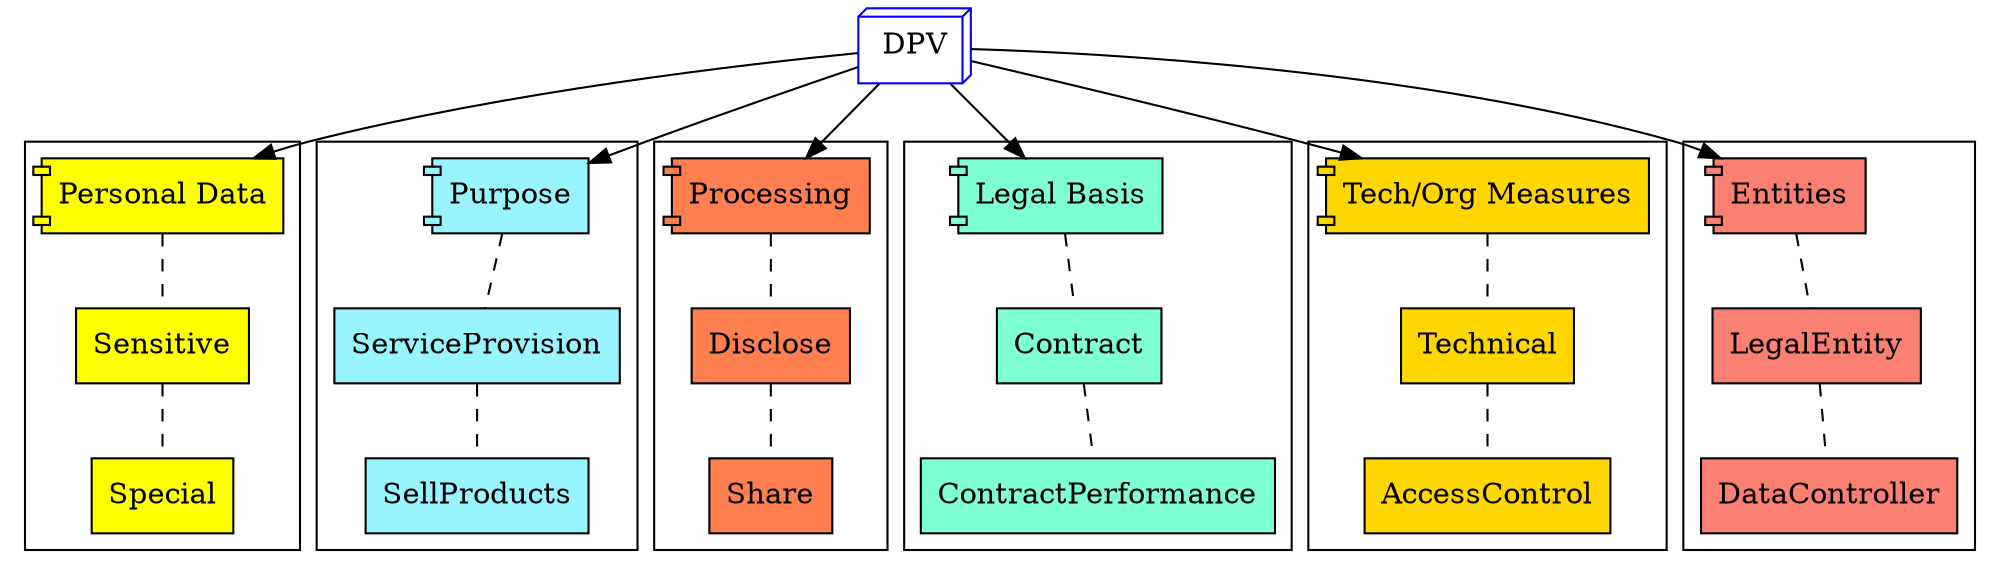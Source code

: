 digraph G {
  
  bgcolor=transparent;
  node [style=filled,shape=component];

  DPV -> PD;
  DPV -> P;
  DPV -> Processing;
  DPV -> LB;
  DPV -> TO;
  DPV -> Entities ;
  
  subgraph cluster_PD {
    node [shape=box,fillcolor=yellow];
    PD -> Sensitive -> Special [arrowhead=none,style=dashed];
  }
  subgraph cluster_P {
    node [shape=box,fillcolor=cadetblue1];
    P -> ServiceProvision -> SellProducts [arrowhead=none,style=dashed];
  }
  subgraph cluster_Processing {
    node [shape=box,fillcolor=coral];
    Processing -> Disclose -> Share [arrowhead=none,style=dashed];
  }
  subgraph cluster_LB {
    node [shape=box,fillcolor=aquamarine];
    LB -> Contract -> ContractPerformance [arrowhead=none,style=dashed];
  }
  subgraph cluster_TO {
    node [shape=box,fillcolor=gold];
    TO -> Technical -> AccessControl [arrowhead=none,style=dashed];
  }
  subgraph cluster_Entities {
    node [shape=box,fillcolor=salmon];
    Entities -> LegalEntity -> DataController [arrowhead=none,style=dashed];
  }
  
  DPV [shape=box3d, color=blue,style=empty]
  PD [label="Personal Data",shape=component,fillcolor=yellow];
  P [label="Purpose",shape=component,fillcolor=cadetblue1];
  LB [label="Legal Basis",shape=component,fillcolor=aquamarine];
  TO [label="Tech/Org Measures",shape=component,fillcolor=gold];
  Entities [shape=component,fillcolor=salmon];
  Processing [shape=component,fillcolor=coral];
}
